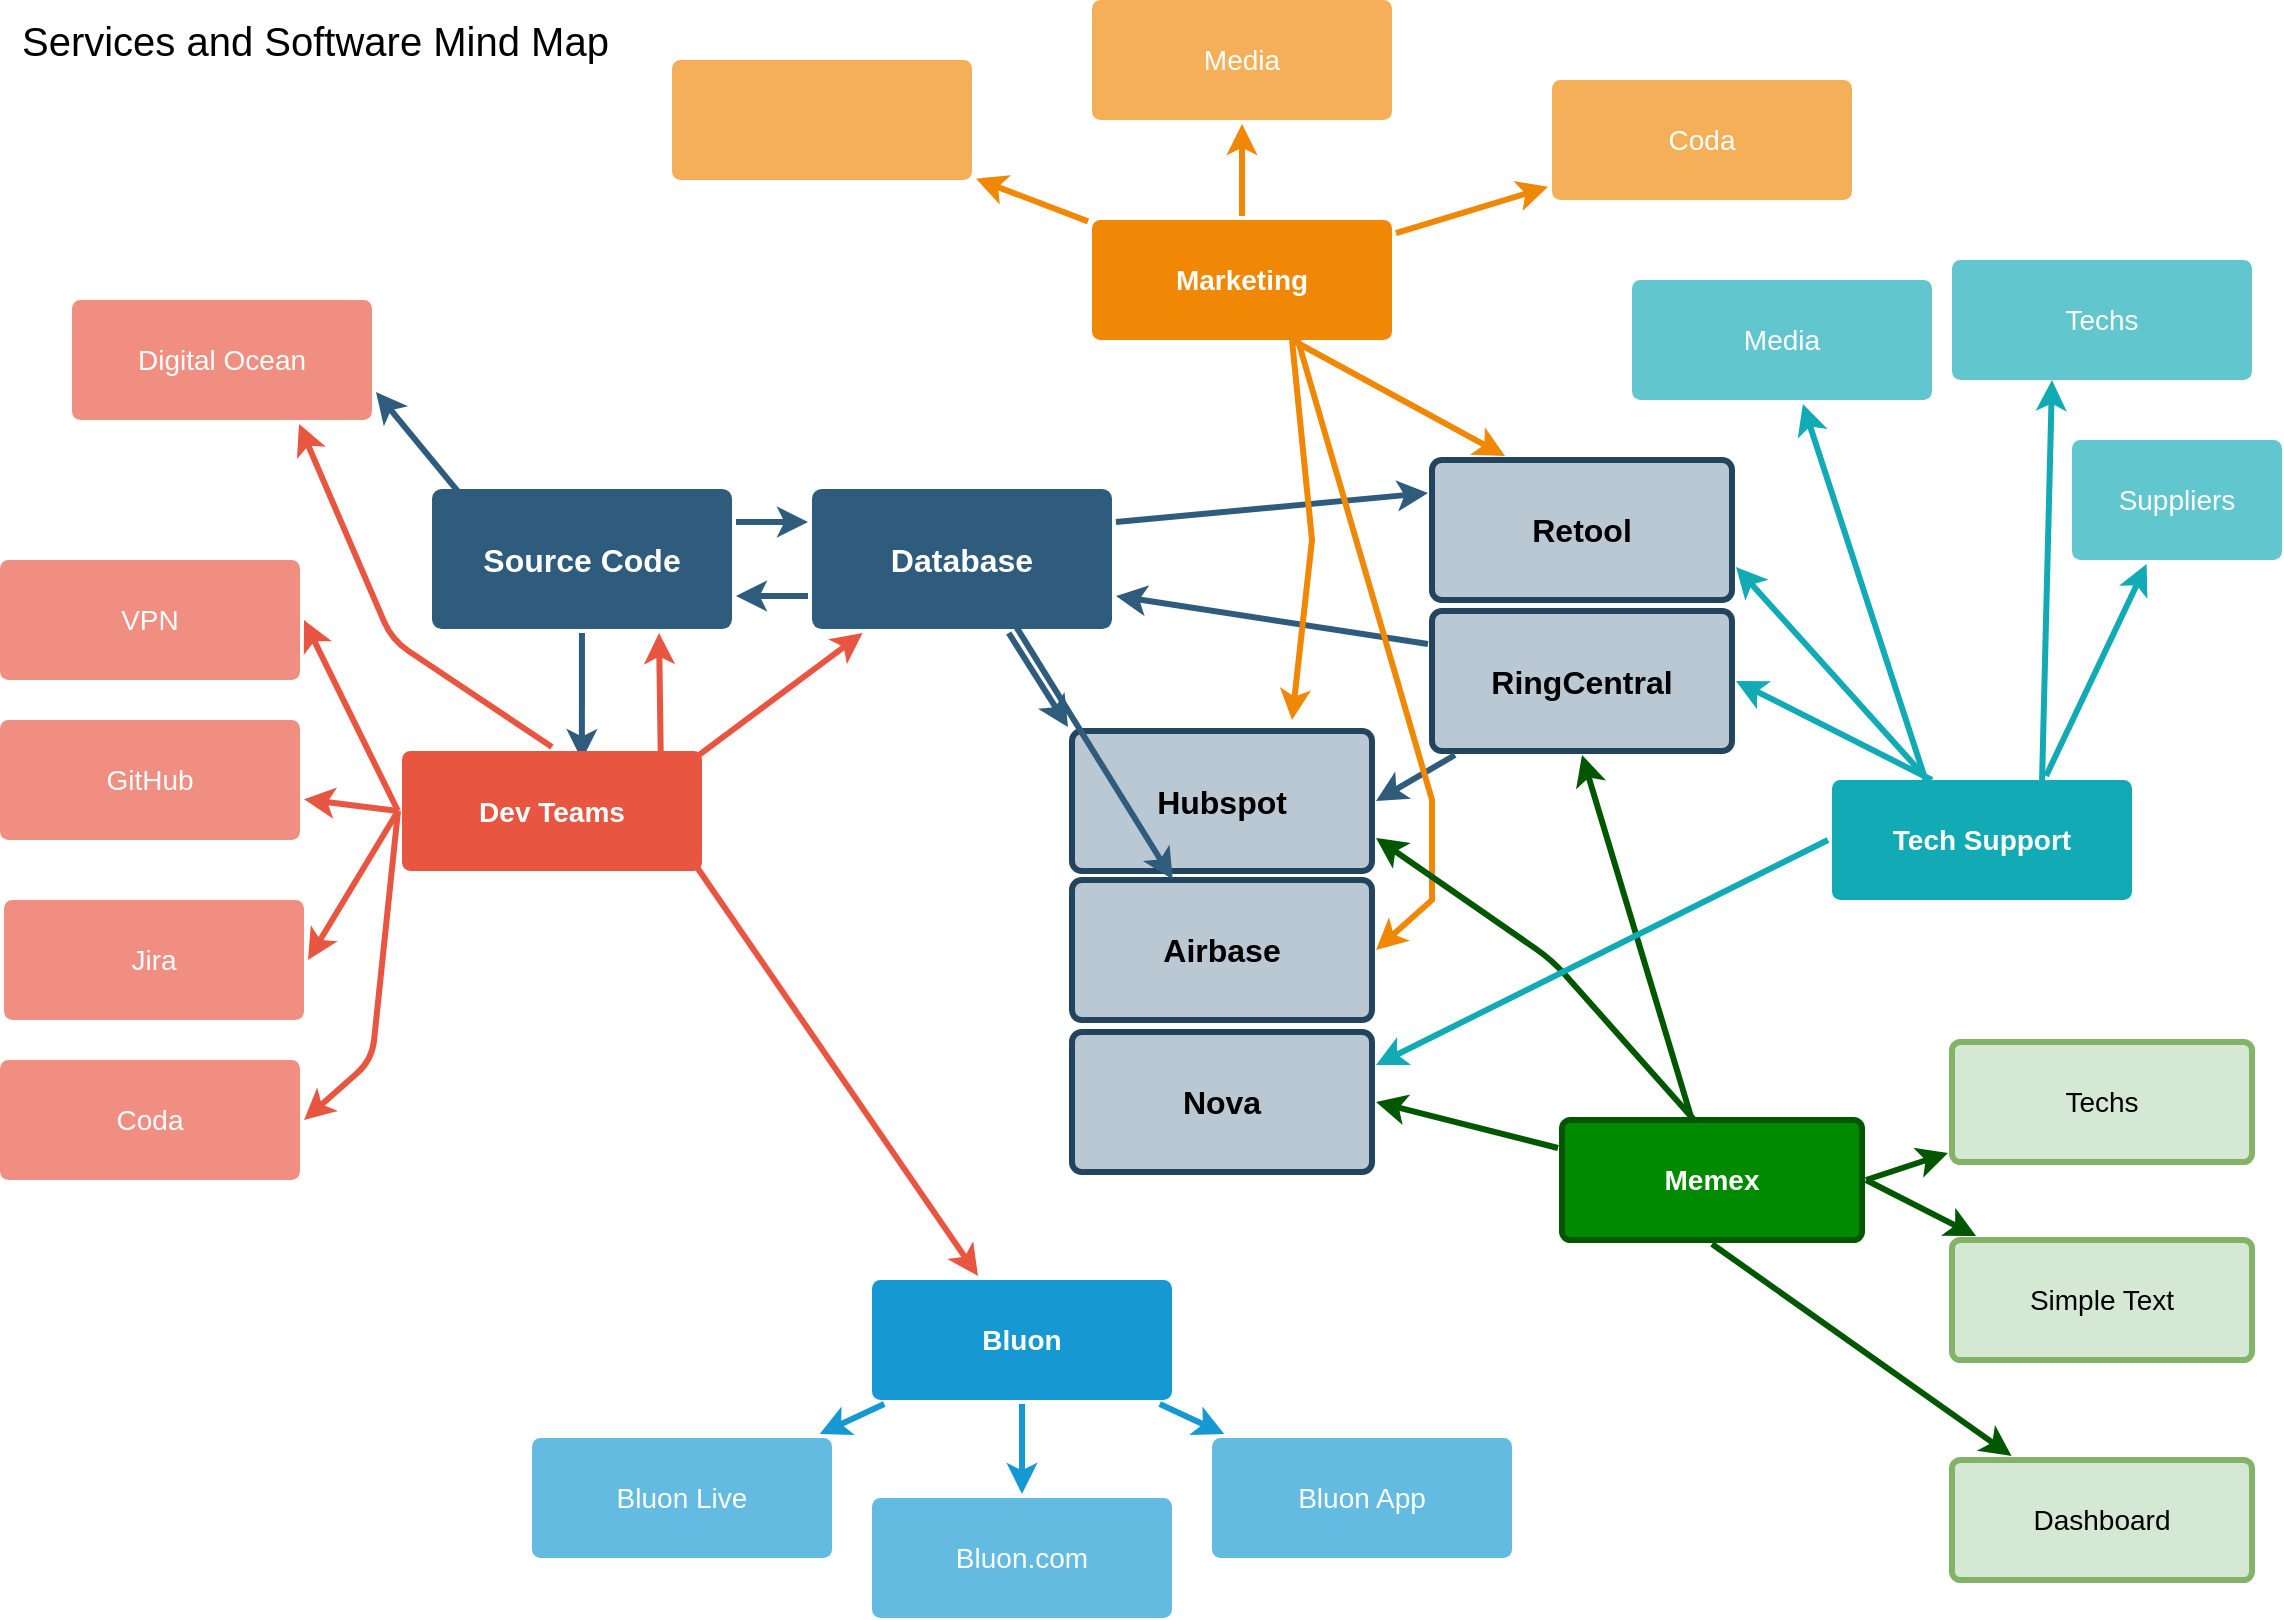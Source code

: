 <mxfile version="20.2.8" type="github">
  <diagram id="6a731a19-8d31-9384-78a2-239565b7b9f0" name="Page-1">
    <mxGraphModel dx="1403" dy="685" grid="1" gridSize="10" guides="1" tooltips="1" connect="1" arrows="1" fold="1" page="1" pageScale="1" pageWidth="1169" pageHeight="827" background="none" math="0" shadow="0">
      <root>
        <mxCell id="0" />
        <mxCell id="1" parent="0" />
        <mxCell id="1745" value="" style="edgeStyle=none;rounded=0;jumpStyle=none;html=1;shadow=0;labelBackgroundColor=none;startArrow=none;startFill=0;endArrow=classic;endFill=1;jettySize=auto;orthogonalLoop=1;strokeColor=#2F5B7C;strokeWidth=3;fontFamily=Helvetica;fontSize=16;fontColor=#23445D;spacing=5;entryX=1;entryY=0.75;entryDx=0;entryDy=0;exitX=0;exitY=0.75;exitDx=0;exitDy=0;" parent="1" source="rBbMezTzvkGCzsImdgay-1779" target="1749" edge="1">
          <mxGeometry relative="1" as="geometry">
            <mxPoint x="517" y="350" as="sourcePoint" />
            <mxPoint x="555" y="310" as="targetPoint" />
          </mxGeometry>
        </mxCell>
        <mxCell id="1748" value="" style="edgeStyle=none;rounded=0;jumpStyle=none;html=1;shadow=0;labelBackgroundColor=none;startArrow=none;startFill=0;endArrow=classic;endFill=1;jettySize=auto;orthogonalLoop=1;strokeColor=#2F5B7C;strokeWidth=3;fontFamily=Helvetica;fontSize=16;fontColor=#23445D;spacing=5;entryX=0.597;entryY=0.102;entryDx=0;entryDy=0;entryPerimeter=0;" parent="1" source="1749" target="1753" edge="1">
          <mxGeometry relative="1" as="geometry" />
        </mxCell>
        <mxCell id="1749" value="Source Code&lt;span style=&quot;color: rgba(0, 0, 0, 0); font-family: monospace; font-size: 0px; font-weight: 400; text-align: start;&quot;&gt;%3CmxGraphModel%3E%3Croot%3E%3CmxCell%20id%3D%220%22%2F%3E%3CmxCell%20id%3D%221%22%20parent%3D%220%22%2F%3E%3CmxCell%20id%3D%222%22%20value%3D%22%22%20style%3D%22edgeStyle%3Dnone%3Brounded%3D1%3BjumpStyle%3Dnone%3Bhtml%3D1%3Bshadow%3D0%3BlabelBackgroundColor%3Dnone%3BstartArrow%3Dnone%3BstartFill%3D0%3BjettySize%3Dauto%3BorthogonalLoop%3D1%3BstrokeColor%3D%23E85642%3BstrokeWidth%3D3%3BfontFamily%3DHelvetica%3BfontSize%3D14%3BfontColor%3D%23FFFFFF%3Bspacing%3D5%3BfontStyle%3D1%3BfillColor%3D%23b0e3e6%3BexitX%3D0.818%3BexitY%3D0%3BexitDx%3D0%3BexitDy%3D0%3BexitPerimeter%3D0%3BentryX%3D0.305%3BentryY%3D0.959%3BentryDx%3D0%3BentryDy%3D0%3BentryPerimeter%3D0%3B%22%20edge%3D%221%22%20parent%3D%221%22%3E%3CmxGeometry%20relative%3D%221%22%20as%3D%22geometry%22%3E%3CmxPoint%20x%3D%22703.972%22%20y%3D%22458%22%20as%3D%22sourcePoint%22%2F%3E%3CmxPoint%20x%3D%22774.97%22%20y%3D%22352.966%22%20as%3D%22targetPoint%22%2F%3E%3C%2FmxGeometry%3E%3C%2FmxCell%3E%3C%2Froot%3E%3C%2FmxGraphModel%3E&lt;/span&gt;" style="rounded=1;whiteSpace=wrap;html=1;shadow=0;labelBackgroundColor=none;strokeColor=none;strokeWidth=3;fillColor=#2F5B7C;fontFamily=Helvetica;fontSize=16;fontColor=#FFFFFF;align=center;fontStyle=1;spacing=5;arcSize=7;perimeterSpacing=2;" parent="1" vertex="1">
          <mxGeometry x="230" y="254.5" width="150" height="70" as="geometry" />
        </mxCell>
        <mxCell id="1750" value="" style="edgeStyle=none;rounded=1;jumpStyle=none;html=1;shadow=0;labelBackgroundColor=none;startArrow=none;startFill=0;jettySize=auto;orthogonalLoop=1;strokeColor=#E85642;strokeWidth=3;fontFamily=Helvetica;fontSize=14;fontColor=#FFFFFF;spacing=5;fontStyle=1;fillColor=#b0e3e6;exitX=0.5;exitY=0;exitDx=0;exitDy=0;entryX=0.75;entryY=1;entryDx=0;entryDy=0;" parent="1" source="1753" target="1756" edge="1">
          <mxGeometry relative="1" as="geometry">
            <Array as="points">
              <mxPoint x="210" y="330" />
            </Array>
          </mxGeometry>
        </mxCell>
        <mxCell id="1751" value="" style="edgeStyle=none;rounded=1;jumpStyle=none;html=1;shadow=0;labelBackgroundColor=none;startArrow=none;startFill=0;jettySize=auto;orthogonalLoop=1;strokeColor=#E85642;strokeWidth=3;fontFamily=Helvetica;fontSize=14;fontColor=#FFFFFF;spacing=5;fontStyle=1;fillColor=#b0e3e6;entryX=1;entryY=0.5;entryDx=0;entryDy=0;exitX=0;exitY=0.5;exitDx=0;exitDy=0;" parent="1" source="1753" target="1755" edge="1">
          <mxGeometry relative="1" as="geometry" />
        </mxCell>
        <mxCell id="1752" value="" style="edgeStyle=none;rounded=1;jumpStyle=none;html=1;shadow=0;labelBackgroundColor=none;startArrow=none;startFill=0;jettySize=auto;orthogonalLoop=1;strokeColor=#E85642;strokeWidth=3;fontFamily=Helvetica;fontSize=14;fontColor=#FFFFFF;spacing=5;fontStyle=1;fillColor=#b0e3e6;exitX=0;exitY=0.5;exitDx=0;exitDy=0;" parent="1" source="1753" target="1754" edge="1">
          <mxGeometry relative="1" as="geometry">
            <mxPoint x="220" y="410" as="sourcePoint" />
          </mxGeometry>
        </mxCell>
        <mxCell id="1753" value="Dev Teams" style="rounded=1;whiteSpace=wrap;html=1;shadow=0;labelBackgroundColor=none;strokeColor=none;strokeWidth=3;fillColor=#e85642;fontFamily=Helvetica;fontSize=14;fontColor=#FFFFFF;align=center;spacing=5;fontStyle=1;arcSize=7;perimeterSpacing=2;" parent="1" vertex="1">
          <mxGeometry x="215" y="385.5" width="150" height="60" as="geometry" />
        </mxCell>
        <mxCell id="1754" value="GitHub" style="rounded=1;whiteSpace=wrap;html=1;shadow=0;labelBackgroundColor=none;strokeColor=none;strokeWidth=3;fillColor=#f08e81;fontFamily=Helvetica;fontSize=14;fontColor=#FFFFFF;align=center;spacing=5;fontStyle=0;arcSize=7;perimeterSpacing=2;" parent="1" vertex="1">
          <mxGeometry x="14" y="370" width="150" height="60" as="geometry" />
        </mxCell>
        <mxCell id="1755" value="VPN" style="rounded=1;whiteSpace=wrap;html=1;shadow=0;labelBackgroundColor=none;strokeColor=none;strokeWidth=3;fillColor=#f08e81;fontFamily=Helvetica;fontSize=14;fontColor=#FFFFFF;align=center;spacing=5;fontStyle=0;arcSize=7;perimeterSpacing=2;" parent="1" vertex="1">
          <mxGeometry x="14" y="290" width="150" height="60" as="geometry" />
        </mxCell>
        <mxCell id="1756" value="Digital Ocean" style="rounded=1;whiteSpace=wrap;html=1;shadow=0;labelBackgroundColor=none;strokeColor=none;strokeWidth=3;fillColor=#f08e81;fontFamily=Helvetica;fontSize=14;fontColor=#FFFFFF;align=center;spacing=5;fontStyle=0;arcSize=7;perimeterSpacing=2;" parent="1" vertex="1">
          <mxGeometry x="50" y="160" width="150" height="60" as="geometry" />
        </mxCell>
        <mxCell id="1757" value="" style="edgeStyle=none;rounded=0;jumpStyle=none;html=1;shadow=0;labelBackgroundColor=none;startArrow=none;startFill=0;endArrow=classic;endFill=1;jettySize=auto;orthogonalLoop=1;strokeColor=#1699D3;strokeWidth=3;fontFamily=Helvetica;fontSize=14;fontColor=#FFFFFF;spacing=5;" parent="1" source="1760" target="1763" edge="1">
          <mxGeometry relative="1" as="geometry" />
        </mxCell>
        <mxCell id="1758" value="" style="edgeStyle=none;rounded=0;jumpStyle=none;html=1;shadow=0;labelBackgroundColor=none;startArrow=none;startFill=0;endArrow=classic;endFill=1;jettySize=auto;orthogonalLoop=1;strokeColor=#1699D3;strokeWidth=3;fontFamily=Helvetica;fontSize=14;fontColor=#FFFFFF;spacing=5;" parent="1" source="1760" target="1762" edge="1">
          <mxGeometry relative="1" as="geometry" />
        </mxCell>
        <mxCell id="1759" value="" style="edgeStyle=none;rounded=0;jumpStyle=none;html=1;shadow=0;labelBackgroundColor=none;startArrow=none;startFill=0;endArrow=classic;endFill=1;jettySize=auto;orthogonalLoop=1;strokeColor=#1699D3;strokeWidth=3;fontFamily=Helvetica;fontSize=14;fontColor=#FFFFFF;spacing=5;" parent="1" source="1760" target="1761" edge="1">
          <mxGeometry relative="1" as="geometry" />
        </mxCell>
        <mxCell id="1760" value="Bluon" style="rounded=1;whiteSpace=wrap;html=1;shadow=0;labelBackgroundColor=none;strokeColor=none;strokeWidth=3;fillColor=#1699d3;fontFamily=Helvetica;fontSize=14;fontColor=#FFFFFF;align=center;spacing=5;fontStyle=1;arcSize=7;perimeterSpacing=2;" parent="1" vertex="1">
          <mxGeometry x="450" y="650" width="150" height="60" as="geometry" />
        </mxCell>
        <mxCell id="1761" value="Bluon App" style="rounded=1;whiteSpace=wrap;html=1;shadow=0;labelBackgroundColor=none;strokeColor=none;strokeWidth=3;fillColor=#64bbe2;fontFamily=Helvetica;fontSize=14;fontColor=#FFFFFF;align=center;spacing=5;arcSize=7;perimeterSpacing=2;" parent="1" vertex="1">
          <mxGeometry x="620" y="729" width="150" height="60" as="geometry" />
        </mxCell>
        <mxCell id="1762" value="Bluon.com" style="rounded=1;whiteSpace=wrap;html=1;shadow=0;labelBackgroundColor=none;strokeColor=none;strokeWidth=3;fillColor=#64bbe2;fontFamily=Helvetica;fontSize=14;fontColor=#FFFFFF;align=center;spacing=5;arcSize=7;perimeterSpacing=2;" parent="1" vertex="1">
          <mxGeometry x="450" y="759" width="150" height="60" as="geometry" />
        </mxCell>
        <mxCell id="1763" value="Bluon Live" style="rounded=1;whiteSpace=wrap;html=1;shadow=0;labelBackgroundColor=none;strokeColor=none;strokeWidth=3;fillColor=#64bbe2;fontFamily=Helvetica;fontSize=14;fontColor=#FFFFFF;align=center;spacing=5;arcSize=7;perimeterSpacing=2;" parent="1" vertex="1">
          <mxGeometry x="280" y="729" width="150" height="60" as="geometry" />
        </mxCell>
        <mxCell id="1764" value="Marketing" style="rounded=1;whiteSpace=wrap;html=1;shadow=0;labelBackgroundColor=none;strokeColor=none;strokeWidth=3;fillColor=#F08705;fontFamily=Helvetica;fontSize=14;fontColor=#FFFFFF;align=center;spacing=5;fontStyle=1;arcSize=7;perimeterSpacing=2;" parent="1" vertex="1">
          <mxGeometry x="560" y="120" width="150" height="60" as="geometry" />
        </mxCell>
        <mxCell id="1765" value="Coda" style="rounded=1;whiteSpace=wrap;html=1;shadow=0;labelBackgroundColor=none;strokeColor=none;strokeWidth=3;fillColor=#f5af58;fontFamily=Helvetica;fontSize=14;fontColor=#FFFFFF;align=center;spacing=5;arcSize=7;perimeterSpacing=2;" parent="1" vertex="1">
          <mxGeometry x="790" y="50" width="150" height="60" as="geometry" />
        </mxCell>
        <mxCell id="1766" value="" style="edgeStyle=none;rounded=0;jumpStyle=none;html=1;shadow=0;labelBackgroundColor=none;startArrow=none;startFill=0;endArrow=classic;endFill=1;jettySize=auto;orthogonalLoop=1;strokeColor=#F08705;strokeWidth=3;fontFamily=Helvetica;fontSize=14;fontColor=#FFFFFF;spacing=5;" parent="1" source="1764" target="1765" edge="1">
          <mxGeometry relative="1" as="geometry" />
        </mxCell>
        <mxCell id="1767" value="Media" style="rounded=1;whiteSpace=wrap;html=1;shadow=0;labelBackgroundColor=none;strokeColor=none;strokeWidth=3;fillColor=#f5af58;fontFamily=Helvetica;fontSize=14;fontColor=#FFFFFF;align=center;spacing=5;arcSize=7;perimeterSpacing=2;" parent="1" vertex="1">
          <mxGeometry x="560" y="10" width="150" height="60" as="geometry" />
        </mxCell>
        <mxCell id="1768" value="" style="edgeStyle=none;rounded=0;jumpStyle=none;html=1;shadow=0;labelBackgroundColor=none;startArrow=none;startFill=0;endArrow=classic;endFill=1;jettySize=auto;orthogonalLoop=1;strokeColor=#F08705;strokeWidth=3;fontFamily=Helvetica;fontSize=14;fontColor=#FFFFFF;spacing=5;" parent="1" source="1764" target="1767" edge="1">
          <mxGeometry relative="1" as="geometry" />
        </mxCell>
        <mxCell id="1769" value="" style="rounded=1;whiteSpace=wrap;html=1;shadow=0;labelBackgroundColor=none;strokeColor=none;strokeWidth=3;fillColor=#f5af58;fontFamily=Helvetica;fontSize=14;fontColor=#FFFFFF;align=center;spacing=5;arcSize=7;perimeterSpacing=2;" parent="1" vertex="1">
          <mxGeometry x="350" y="40" width="150" height="60" as="geometry" />
        </mxCell>
        <mxCell id="1770" value="" style="edgeStyle=none;rounded=0;jumpStyle=none;html=1;shadow=0;labelBackgroundColor=none;startArrow=none;startFill=0;endArrow=classic;endFill=1;jettySize=auto;orthogonalLoop=1;strokeColor=#F08705;strokeWidth=3;fontFamily=Helvetica;fontSize=14;fontColor=#FFFFFF;spacing=5;" parent="1" source="1764" target="1769" edge="1">
          <mxGeometry relative="1" as="geometry" />
        </mxCell>
        <mxCell id="1771" value="Tech Support" style="rounded=1;whiteSpace=wrap;html=1;shadow=0;labelBackgroundColor=none;strokeColor=none;strokeWidth=3;fillColor=#12aab5;fontFamily=Helvetica;fontSize=14;fontColor=#FFFFFF;align=center;spacing=5;fontStyle=1;arcSize=7;perimeterSpacing=2;" parent="1" vertex="1">
          <mxGeometry x="930" y="400.0" width="150" height="60" as="geometry" />
        </mxCell>
        <mxCell id="1774" value="Media" style="rounded=1;whiteSpace=wrap;html=1;shadow=0;labelBackgroundColor=none;strokeColor=none;strokeWidth=3;fillColor=#61c6ce;fontFamily=Helvetica;fontSize=14;fontColor=#FFFFFF;align=center;spacing=5;fontStyle=0;arcSize=7;perimeterSpacing=2;" parent="1" vertex="1">
          <mxGeometry x="830" y="150" width="150" height="60" as="geometry" />
        </mxCell>
        <mxCell id="1775" value="" style="edgeStyle=none;rounded=1;jumpStyle=none;html=1;shadow=0;labelBackgroundColor=none;startArrow=none;startFill=0;jettySize=auto;orthogonalLoop=1;strokeColor=#12AAB5;strokeWidth=3;fontFamily=Helvetica;fontSize=14;fontColor=#FFFFFF;spacing=5;fontStyle=1;fillColor=#b0e3e6;exitX=0.338;exitY=0.188;exitDx=0;exitDy=0;exitPerimeter=0;" parent="1" source="1771" target="1774" edge="1">
          <mxGeometry relative="1" as="geometry" />
        </mxCell>
        <mxCell id="1776" value="Suppliers" style="rounded=1;whiteSpace=wrap;html=1;shadow=0;labelBackgroundColor=none;strokeColor=none;strokeWidth=3;fillColor=#61c6ce;fontFamily=Helvetica;fontSize=14;fontColor=#FFFFFF;align=center;spacing=5;fontStyle=0;arcSize=7;perimeterSpacing=2;" parent="1" vertex="1">
          <mxGeometry x="1050" y="230" width="105" height="60" as="geometry" />
        </mxCell>
        <mxCell id="1777" value="" style="edgeStyle=none;rounded=1;jumpStyle=none;html=1;shadow=0;labelBackgroundColor=none;startArrow=none;startFill=0;jettySize=auto;orthogonalLoop=1;strokeColor=#12AAB5;strokeWidth=3;fontFamily=Helvetica;fontSize=14;fontColor=#FFFFFF;spacing=5;fontStyle=1;fillColor=#b0e3e6;exitX=0.708;exitY=0;exitDx=0;exitDy=0;exitPerimeter=0;" parent="1" target="1776" edge="1" source="1771">
          <mxGeometry relative="1" as="geometry">
            <mxPoint x="1030" y="400" as="sourcePoint" />
          </mxGeometry>
        </mxCell>
        <mxCell id="1778" value="Techs" style="rounded=1;whiteSpace=wrap;html=1;shadow=0;labelBackgroundColor=none;strokeColor=none;strokeWidth=3;fillColor=#61c6ce;fontFamily=Helvetica;fontSize=14;fontColor=#FFFFFF;align=center;spacing=5;fontStyle=0;arcSize=7;perimeterSpacing=2;" parent="1" vertex="1">
          <mxGeometry x="990" y="140" width="150" height="60" as="geometry" />
        </mxCell>
        <mxCell id="1779" value="" style="edgeStyle=none;rounded=1;jumpStyle=none;html=1;shadow=0;labelBackgroundColor=none;startArrow=none;startFill=0;jettySize=auto;orthogonalLoop=1;strokeColor=#12AAB5;strokeWidth=3;fontFamily=Helvetica;fontSize=14;fontColor=#FFFFFF;spacing=5;fontStyle=1;fillColor=#b0e3e6;exitX=0.695;exitY=0.031;exitDx=0;exitDy=0;exitPerimeter=0;" parent="1" source="1771" edge="1">
          <mxGeometry relative="1" as="geometry">
            <mxPoint x="1040" y="200" as="targetPoint" />
          </mxGeometry>
        </mxCell>
        <mxCell id="rBbMezTzvkGCzsImdgay-1779" value="Database" style="rounded=1;whiteSpace=wrap;html=1;shadow=0;labelBackgroundColor=none;strokeColor=none;strokeWidth=3;fillColor=#2F5B7C;fontFamily=Helvetica;fontSize=16;fontColor=#FFFFFF;align=center;fontStyle=1;spacing=5;arcSize=7;perimeterSpacing=2;glass=0;sketch=0;" parent="1" vertex="1">
          <mxGeometry x="420" y="254.5" width="150" height="70" as="geometry" />
        </mxCell>
        <mxCell id="rBbMezTzvkGCzsImdgay-1781" value="" style="edgeStyle=none;rounded=0;jumpStyle=none;html=1;shadow=0;labelBackgroundColor=none;startArrow=none;startFill=0;endArrow=classic;endFill=1;jettySize=auto;orthogonalLoop=1;strokeColor=#2F5B7C;strokeWidth=3;fontFamily=Helvetica;fontSize=16;fontColor=#23445D;spacing=5;exitX=1;exitY=0.25;exitDx=0;exitDy=0;entryX=0;entryY=0.25;entryDx=0;entryDy=0;" parent="1" source="1749" target="rBbMezTzvkGCzsImdgay-1779" edge="1">
          <mxGeometry relative="1" as="geometry">
            <mxPoint x="450" y="270" as="sourcePoint" />
            <mxPoint x="510" y="270" as="targetPoint" />
          </mxGeometry>
        </mxCell>
        <mxCell id="rBbMezTzvkGCzsImdgay-1782" value="Memex" style="rounded=1;whiteSpace=wrap;html=1;shadow=0;labelBackgroundColor=none;strokeColor=#005700;strokeWidth=3;fillColor=#008a00;fontFamily=Helvetica;fontSize=14;align=center;spacing=5;fontStyle=1;arcSize=7;perimeterSpacing=2;fontColor=#ffffff;" parent="1" vertex="1">
          <mxGeometry x="795" y="570.0" width="150" height="60" as="geometry" />
        </mxCell>
        <mxCell id="rBbMezTzvkGCzsImdgay-1783" value="Dashboard" style="rounded=1;whiteSpace=wrap;html=1;shadow=0;labelBackgroundColor=none;strokeColor=#82b366;strokeWidth=3;fillColor=#d5e8d4;fontFamily=Helvetica;fontSize=14;align=center;spacing=5;fontStyle=0;arcSize=7;perimeterSpacing=2;" parent="1" vertex="1">
          <mxGeometry x="990" y="740" width="150" height="60" as="geometry" />
        </mxCell>
        <mxCell id="rBbMezTzvkGCzsImdgay-1784" value="" style="edgeStyle=none;rounded=1;jumpStyle=none;html=1;shadow=0;labelBackgroundColor=none;startArrow=none;startFill=0;jettySize=auto;orthogonalLoop=1;strokeColor=#005700;strokeWidth=3;fontFamily=Helvetica;fontSize=14;fontColor=#FFFFFF;spacing=5;fontStyle=1;fillColor=#008a00;exitX=0.5;exitY=1;exitDx=0;exitDy=0;" parent="1" source="rBbMezTzvkGCzsImdgay-1782" target="rBbMezTzvkGCzsImdgay-1783" edge="1">
          <mxGeometry relative="1" as="geometry">
            <mxPoint x="910" y="630" as="sourcePoint" />
          </mxGeometry>
        </mxCell>
        <mxCell id="rBbMezTzvkGCzsImdgay-1785" value="Simple Text" style="rounded=1;whiteSpace=wrap;html=1;shadow=0;labelBackgroundColor=none;strokeColor=#82b366;strokeWidth=3;fillColor=#d5e8d4;fontFamily=Helvetica;fontSize=14;align=center;spacing=5;fontStyle=0;arcSize=7;perimeterSpacing=2;" parent="1" vertex="1">
          <mxGeometry x="990" y="630" width="150" height="60" as="geometry" />
        </mxCell>
        <mxCell id="rBbMezTzvkGCzsImdgay-1786" value="" style="edgeStyle=none;rounded=1;jumpStyle=none;html=1;shadow=0;labelBackgroundColor=none;startArrow=none;startFill=0;jettySize=auto;orthogonalLoop=1;strokeColor=#005700;strokeWidth=3;fontFamily=Helvetica;fontSize=14;fontColor=#FFFFFF;spacing=5;fontStyle=1;fillColor=#008a00;exitX=1;exitY=0.5;exitDx=0;exitDy=0;" parent="1" source="rBbMezTzvkGCzsImdgay-1782" target="rBbMezTzvkGCzsImdgay-1785" edge="1">
          <mxGeometry relative="1" as="geometry" />
        </mxCell>
        <mxCell id="rBbMezTzvkGCzsImdgay-1787" value="Techs" style="rounded=1;whiteSpace=wrap;html=1;shadow=0;labelBackgroundColor=none;strokeColor=#82b366;strokeWidth=3;fillColor=#d5e8d4;fontFamily=Helvetica;fontSize=14;align=center;spacing=5;fontStyle=0;arcSize=7;perimeterSpacing=2;" parent="1" vertex="1">
          <mxGeometry x="990" y="531" width="150" height="60" as="geometry" />
        </mxCell>
        <mxCell id="rBbMezTzvkGCzsImdgay-1788" value="" style="edgeStyle=none;rounded=1;jumpStyle=none;html=1;shadow=0;labelBackgroundColor=none;startArrow=none;startFill=0;jettySize=auto;orthogonalLoop=1;strokeColor=#005700;strokeWidth=3;fontFamily=Helvetica;fontSize=14;fontColor=#FFFFFF;spacing=5;fontStyle=1;fillColor=#008a00;exitX=1;exitY=0.5;exitDx=0;exitDy=0;" parent="1" source="rBbMezTzvkGCzsImdgay-1782" target="rBbMezTzvkGCzsImdgay-1787" edge="1">
          <mxGeometry relative="1" as="geometry" />
        </mxCell>
        <mxCell id="rBbMezTzvkGCzsImdgay-1791" value="Hubspot" style="rounded=1;whiteSpace=wrap;html=1;shadow=0;labelBackgroundColor=none;strokeColor=#23445d;strokeWidth=3;fillColor=#bac8d3;fontFamily=Helvetica;fontSize=16;align=center;fontStyle=1;spacing=5;arcSize=7;perimeterSpacing=2;" parent="1" vertex="1">
          <mxGeometry x="550" y="375.5" width="150" height="70" as="geometry" />
        </mxCell>
        <mxCell id="rBbMezTzvkGCzsImdgay-1792" value="Airbase" style="rounded=1;whiteSpace=wrap;html=1;shadow=0;labelBackgroundColor=none;strokeColor=#23445d;strokeWidth=3;fillColor=#bac8d3;fontFamily=Helvetica;fontSize=16;align=center;fontStyle=1;spacing=5;arcSize=7;perimeterSpacing=2;" parent="1" vertex="1">
          <mxGeometry x="550" y="450" width="150" height="70" as="geometry" />
        </mxCell>
        <mxCell id="rBbMezTzvkGCzsImdgay-1793" value="Retool" style="rounded=1;whiteSpace=wrap;html=1;shadow=0;labelBackgroundColor=none;strokeColor=#23445d;strokeWidth=3;fillColor=#bac8d3;fontFamily=Helvetica;fontSize=16;align=center;fontStyle=1;spacing=5;arcSize=7;perimeterSpacing=2;" parent="1" vertex="1">
          <mxGeometry x="730" y="240" width="150" height="70" as="geometry" />
        </mxCell>
        <mxCell id="rBbMezTzvkGCzsImdgay-1795" value="" style="edgeStyle=none;rounded=0;jumpStyle=none;html=1;shadow=0;labelBackgroundColor=none;startArrow=none;startFill=0;endArrow=classic;endFill=1;jettySize=auto;orthogonalLoop=1;strokeColor=#2F5B7C;strokeWidth=3;fontFamily=Helvetica;fontSize=16;fontColor=#23445D;spacing=5;exitX=0.097;exitY=0.043;exitDx=0;exitDy=0;entryX=1;entryY=0.75;entryDx=0;entryDy=0;exitPerimeter=0;" parent="1" source="1749" target="1756" edge="1">
          <mxGeometry relative="1" as="geometry">
            <mxPoint x="270.037" y="190" as="sourcePoint" />
            <mxPoint x="269.998" y="253.528" as="targetPoint" />
          </mxGeometry>
        </mxCell>
        <mxCell id="rBbMezTzvkGCzsImdgay-1796" value="" style="edgeStyle=none;rounded=0;jumpStyle=none;html=1;shadow=0;labelBackgroundColor=none;startArrow=none;startFill=0;endArrow=classic;endFill=1;jettySize=auto;orthogonalLoop=1;strokeColor=#2F5B7C;strokeWidth=3;fontFamily=Helvetica;fontSize=16;fontColor=#23445D;spacing=5;entryX=0.34;entryY=0.023;entryDx=0;entryDy=0;entryPerimeter=0;" parent="1" target="rBbMezTzvkGCzsImdgay-1792" edge="1">
          <mxGeometry relative="1" as="geometry">
            <mxPoint x="520" y="320" as="sourcePoint" />
            <mxPoint x="520" y="400" as="targetPoint" />
          </mxGeometry>
        </mxCell>
        <mxCell id="rBbMezTzvkGCzsImdgay-1797" value="" style="edgeStyle=none;rounded=0;jumpStyle=none;html=1;shadow=0;labelBackgroundColor=none;startArrow=none;startFill=0;endArrow=classic;endFill=1;jettySize=auto;orthogonalLoop=1;strokeColor=#2F5B7C;strokeWidth=3;fontFamily=Helvetica;fontSize=16;fontColor=#23445D;spacing=5;entryX=0;entryY=0;entryDx=0;entryDy=0;" parent="1" source="rBbMezTzvkGCzsImdgay-1779" target="rBbMezTzvkGCzsImdgay-1791" edge="1">
          <mxGeometry relative="1" as="geometry">
            <mxPoint x="590.037" y="306.47" as="sourcePoint" />
            <mxPoint x="589.998" y="369.998" as="targetPoint" />
          </mxGeometry>
        </mxCell>
        <mxCell id="rBbMezTzvkGCzsImdgay-1798" value="" style="edgeStyle=none;rounded=0;jumpStyle=none;html=1;shadow=0;labelBackgroundColor=none;startArrow=none;startFill=0;endArrow=classic;endFill=1;jettySize=auto;orthogonalLoop=1;strokeColor=#2F5B7C;strokeWidth=3;fontFamily=Helvetica;fontSize=16;fontColor=#23445D;spacing=5;entryX=0;entryY=0.25;entryDx=0;entryDy=0;exitX=1;exitY=0.25;exitDx=0;exitDy=0;" parent="1" source="rBbMezTzvkGCzsImdgay-1779" target="rBbMezTzvkGCzsImdgay-1793" edge="1">
          <mxGeometry relative="1" as="geometry">
            <mxPoint x="344.977" y="366.5" as="sourcePoint" />
            <mxPoint x="344.938" y="430.028" as="targetPoint" />
          </mxGeometry>
        </mxCell>
        <mxCell id="rBbMezTzvkGCzsImdgay-1799" value="" style="edgeStyle=none;rounded=1;jumpStyle=none;html=1;shadow=0;labelBackgroundColor=none;startArrow=none;startFill=0;jettySize=auto;orthogonalLoop=1;strokeColor=#E85642;strokeWidth=3;fontFamily=Helvetica;fontSize=14;fontColor=#FFFFFF;spacing=5;fontStyle=1;fillColor=#b0e3e6;exitX=0.955;exitY=0.102;exitDx=0;exitDy=0;exitPerimeter=0;" parent="1" source="1753" target="rBbMezTzvkGCzsImdgay-1779" edge="1">
          <mxGeometry relative="1" as="geometry">
            <mxPoint x="460" y="380" as="sourcePoint" />
            <mxPoint x="420" y="420" as="targetPoint" />
          </mxGeometry>
        </mxCell>
        <mxCell id="rBbMezTzvkGCzsImdgay-1801" value="" style="edgeStyle=none;rounded=1;jumpStyle=none;html=1;shadow=0;labelBackgroundColor=none;startArrow=none;startFill=0;jettySize=auto;orthogonalLoop=1;strokeColor=#E85642;strokeWidth=3;fontFamily=Helvetica;fontSize=14;fontColor=#FFFFFF;spacing=5;fontStyle=1;fillColor=#b0e3e6;entryX=0.75;entryY=1;entryDx=0;entryDy=0;exitX=0.853;exitY=0.044;exitDx=0;exitDy=0;exitPerimeter=0;" parent="1" source="1753" target="1749" edge="1">
          <mxGeometry relative="1" as="geometry">
            <mxPoint x="480" y="400" as="sourcePoint" />
            <mxPoint x="476.5" y="346.5" as="targetPoint" />
          </mxGeometry>
        </mxCell>
        <mxCell id="rBbMezTzvkGCzsImdgay-1802" value="" style="edgeStyle=none;rounded=1;jumpStyle=none;html=1;shadow=0;labelBackgroundColor=none;startArrow=none;startFill=0;jettySize=auto;orthogonalLoop=1;strokeColor=#E85642;strokeWidth=3;fontFamily=Helvetica;fontSize=14;fontColor=#FFFFFF;spacing=5;fontStyle=1;fillColor=#b0e3e6;" parent="1" target="1760" edge="1">
          <mxGeometry relative="1" as="geometry">
            <mxPoint x="360" y="440" as="sourcePoint" />
            <mxPoint x="486.5" y="356.5" as="targetPoint" />
          </mxGeometry>
        </mxCell>
        <mxCell id="rBbMezTzvkGCzsImdgay-1803" value="" style="edgeStyle=none;rounded=1;jumpStyle=none;html=1;shadow=0;labelBackgroundColor=none;startArrow=none;startFill=0;jettySize=auto;orthogonalLoop=1;strokeColor=#12AAB5;strokeWidth=3;fontFamily=Helvetica;fontSize=14;fontColor=#FFFFFF;spacing=5;fontStyle=1;fillColor=#b0e3e6;entryX=1;entryY=0.5;entryDx=0;entryDy=0;" parent="1" target="rBbMezTzvkGCzsImdgay-1808" edge="1">
          <mxGeometry relative="1" as="geometry">
            <mxPoint x="980" y="400" as="sourcePoint" />
            <mxPoint x="929" y="222" as="targetPoint" />
          </mxGeometry>
        </mxCell>
        <mxCell id="rBbMezTzvkGCzsImdgay-1804" value="" style="edgeStyle=none;rounded=1;jumpStyle=none;html=1;shadow=0;labelBackgroundColor=none;startArrow=none;startFill=0;jettySize=auto;orthogonalLoop=1;strokeColor=#E85642;strokeWidth=3;fontFamily=Helvetica;fontSize=14;fontColor=#FFFFFF;spacing=5;fontStyle=1;fillColor=#b0e3e6;exitX=0;exitY=0.5;exitDx=0;exitDy=0;entryX=1;entryY=0.5;entryDx=0;entryDy=0;" parent="1" target="rBbMezTzvkGCzsImdgay-1805" edge="1" source="1753">
          <mxGeometry relative="1" as="geometry">
            <mxPoint x="220" y="410" as="sourcePoint" />
          </mxGeometry>
        </mxCell>
        <mxCell id="rBbMezTzvkGCzsImdgay-1805" value="Jira" style="rounded=1;whiteSpace=wrap;html=1;shadow=0;labelBackgroundColor=none;strokeColor=none;strokeWidth=3;fillColor=#f08e81;fontFamily=Helvetica;fontSize=14;fontColor=#FFFFFF;align=center;spacing=5;fontStyle=0;arcSize=7;perimeterSpacing=2;" parent="1" vertex="1">
          <mxGeometry x="16" y="460" width="150" height="60" as="geometry" />
        </mxCell>
        <mxCell id="rBbMezTzvkGCzsImdgay-1806" value="" style="edgeStyle=none;rounded=1;jumpStyle=none;html=1;shadow=0;labelBackgroundColor=none;startArrow=none;startFill=0;jettySize=auto;orthogonalLoop=1;strokeColor=#E85642;strokeWidth=3;fontFamily=Helvetica;fontSize=14;fontColor=#FFFFFF;spacing=5;fontStyle=1;fillColor=#b0e3e6;exitX=0;exitY=0.5;exitDx=0;exitDy=0;entryX=1;entryY=0.5;entryDx=0;entryDy=0;" parent="1" target="rBbMezTzvkGCzsImdgay-1807" edge="1" source="1753">
          <mxGeometry relative="1" as="geometry">
            <mxPoint x="220" y="410" as="sourcePoint" />
            <Array as="points">
              <mxPoint x="200" y="540" />
            </Array>
          </mxGeometry>
        </mxCell>
        <mxCell id="rBbMezTzvkGCzsImdgay-1807" value="Coda" style="rounded=1;whiteSpace=wrap;html=1;shadow=0;labelBackgroundColor=none;strokeColor=none;strokeWidth=3;fillColor=#f08e81;fontFamily=Helvetica;fontSize=14;fontColor=#FFFFFF;align=center;spacing=5;fontStyle=0;arcSize=7;perimeterSpacing=2;" parent="1" vertex="1">
          <mxGeometry x="14" y="540" width="150" height="60" as="geometry" />
        </mxCell>
        <mxCell id="rBbMezTzvkGCzsImdgay-1808" value="RingCentral" style="rounded=1;whiteSpace=wrap;html=1;shadow=0;labelBackgroundColor=none;strokeColor=#23445d;strokeWidth=3;fillColor=#bac8d3;fontFamily=Helvetica;fontSize=16;align=center;fontStyle=1;spacing=5;arcSize=7;perimeterSpacing=2;" parent="1" vertex="1">
          <mxGeometry x="730" y="315.5" width="150" height="70" as="geometry" />
        </mxCell>
        <mxCell id="rBbMezTzvkGCzsImdgay-1809" value="" style="edgeStyle=none;rounded=1;jumpStyle=none;html=1;shadow=0;labelBackgroundColor=none;startArrow=none;startFill=0;jettySize=auto;orthogonalLoop=1;strokeColor=#005700;strokeWidth=3;fontFamily=Helvetica;fontSize=14;fontColor=#FFFFFF;spacing=5;fontStyle=1;fillColor=#008a00;entryX=0.5;entryY=1;entryDx=0;entryDy=0;" parent="1" target="rBbMezTzvkGCzsImdgay-1808" edge="1">
          <mxGeometry relative="1" as="geometry">
            <mxPoint x="860" y="570" as="sourcePoint" />
            <mxPoint x="998" y="586.4" as="targetPoint" />
          </mxGeometry>
        </mxCell>
        <mxCell id="rBbMezTzvkGCzsImdgay-1810" value="" style="edgeStyle=none;rounded=1;jumpStyle=none;html=1;shadow=0;labelBackgroundColor=none;startArrow=none;startFill=0;jettySize=auto;orthogonalLoop=1;strokeColor=#12AAB5;strokeWidth=3;fontFamily=Helvetica;fontSize=14;fontColor=#FFFFFF;spacing=5;fontStyle=1;fillColor=#b0e3e6;entryX=1;entryY=0.75;entryDx=0;entryDy=0;" parent="1" source="1771" target="rBbMezTzvkGCzsImdgay-1793" edge="1">
          <mxGeometry relative="1" as="geometry">
            <mxPoint x="1050" y="330" as="sourcePoint" />
            <mxPoint x="1079.167" y="302" as="targetPoint" />
          </mxGeometry>
        </mxCell>
        <mxCell id="rBbMezTzvkGCzsImdgay-1811" value="" style="edgeStyle=none;rounded=0;jumpStyle=none;html=1;shadow=0;labelBackgroundColor=none;startArrow=none;startFill=0;endArrow=classic;endFill=1;jettySize=auto;orthogonalLoop=1;strokeColor=#2F5B7C;strokeWidth=3;fontFamily=Helvetica;fontSize=16;fontColor=#23445D;spacing=5;entryX=1;entryY=0.5;entryDx=0;entryDy=0;" parent="1" source="rBbMezTzvkGCzsImdgay-1808" target="rBbMezTzvkGCzsImdgay-1791" edge="1">
          <mxGeometry relative="1" as="geometry">
            <mxPoint x="574.758" y="336.5" as="sourcePoint" />
            <mxPoint x="653" y="378" as="targetPoint" />
          </mxGeometry>
        </mxCell>
        <mxCell id="rBbMezTzvkGCzsImdgay-1812" value="" style="edgeStyle=none;rounded=0;jumpStyle=none;html=1;shadow=0;labelBackgroundColor=none;startArrow=none;startFill=0;endArrow=classic;endFill=1;jettySize=auto;orthogonalLoop=1;strokeColor=#2F5B7C;strokeWidth=3;fontFamily=Helvetica;fontSize=16;fontColor=#23445D;spacing=5;entryX=1;entryY=0.75;entryDx=0;entryDy=0;exitX=0;exitY=0.25;exitDx=0;exitDy=0;" parent="1" source="rBbMezTzvkGCzsImdgay-1808" target="rBbMezTzvkGCzsImdgay-1779" edge="1">
          <mxGeometry relative="1" as="geometry">
            <mxPoint x="868" y="438" as="sourcePoint" />
            <mxPoint x="807" y="415" as="targetPoint" />
            <Array as="points" />
          </mxGeometry>
        </mxCell>
        <mxCell id="rBbMezTzvkGCzsImdgay-1813" value="" style="edgeStyle=none;rounded=0;jumpStyle=none;html=1;shadow=0;labelBackgroundColor=none;startArrow=none;startFill=0;endArrow=classic;endFill=1;jettySize=auto;orthogonalLoop=1;strokeColor=#F08705;strokeWidth=3;fontFamily=Helvetica;fontSize=14;fontColor=#FFFFFF;spacing=5;entryX=0.25;entryY=0;entryDx=0;entryDy=0;" parent="1" target="rBbMezTzvkGCzsImdgay-1793" edge="1">
          <mxGeometry relative="1" as="geometry">
            <mxPoint x="660" y="180" as="sourcePoint" />
            <mxPoint x="645" y="82" as="targetPoint" />
          </mxGeometry>
        </mxCell>
        <mxCell id="rBbMezTzvkGCzsImdgay-1814" value="" style="edgeStyle=none;rounded=0;jumpStyle=none;html=1;shadow=0;labelBackgroundColor=none;startArrow=none;startFill=0;endArrow=classic;endFill=1;jettySize=auto;orthogonalLoop=1;strokeColor=#F08705;strokeWidth=3;fontFamily=Helvetica;fontSize=14;fontColor=#FFFFFF;spacing=5;" parent="1" edge="1">
          <mxGeometry relative="1" as="geometry">
            <mxPoint x="660" y="180" as="sourcePoint" />
            <mxPoint x="660" y="370" as="targetPoint" />
            <Array as="points">
              <mxPoint x="670" y="280" />
            </Array>
          </mxGeometry>
        </mxCell>
        <mxCell id="rBbMezTzvkGCzsImdgay-1815" value="" style="edgeStyle=none;rounded=0;jumpStyle=none;html=1;shadow=0;labelBackgroundColor=none;startArrow=none;startFill=0;endArrow=classic;endFill=1;jettySize=auto;orthogonalLoop=1;strokeColor=#F08705;strokeWidth=3;fontFamily=Helvetica;fontSize=14;fontColor=#FFFFFF;spacing=5;entryX=1;entryY=0.5;entryDx=0;entryDy=0;" parent="1" target="rBbMezTzvkGCzsImdgay-1792" edge="1">
          <mxGeometry relative="1" as="geometry">
            <mxPoint x="660" y="170" as="sourcePoint" />
            <mxPoint x="703.666" y="379.036" as="targetPoint" />
            <Array as="points">
              <mxPoint x="730" y="410" />
              <mxPoint x="730" y="430" />
              <mxPoint x="730" y="460" />
            </Array>
          </mxGeometry>
        </mxCell>
        <mxCell id="rBbMezTzvkGCzsImdgay-1817" value="&lt;font style=&quot;font-size: 20px;&quot;&gt;Services and Software Mind Map&amp;nbsp;&lt;/font&gt;" style="text;html=1;resizable=0;autosize=1;align=center;verticalAlign=middle;points=[];fillColor=none;strokeColor=none;rounded=0;" parent="1" vertex="1">
          <mxGeometry x="14" y="10" width="320" height="40" as="geometry" />
        </mxCell>
        <mxCell id="AGIVTFOoXaDguOvCoOzC-1779" value="" style="edgeStyle=none;rounded=1;jumpStyle=none;html=1;shadow=0;labelBackgroundColor=none;startArrow=none;startFill=0;jettySize=auto;orthogonalLoop=1;strokeColor=#005700;strokeWidth=3;fontFamily=Helvetica;fontSize=14;fontColor=#FFFFFF;spacing=5;fontStyle=1;fillColor=#008a00;entryX=1;entryY=0.75;entryDx=0;entryDy=0;exitX=0.448;exitY=0.047;exitDx=0;exitDy=0;exitPerimeter=0;" edge="1" parent="1" source="rBbMezTzvkGCzsImdgay-1782" target="rBbMezTzvkGCzsImdgay-1791">
          <mxGeometry relative="1" as="geometry">
            <mxPoint x="890" y="570" as="sourcePoint" />
            <mxPoint x="945" y="512" as="targetPoint" />
            <Array as="points">
              <mxPoint x="790" y="490" />
            </Array>
          </mxGeometry>
        </mxCell>
        <mxCell id="AGIVTFOoXaDguOvCoOzC-1782" value="" style="edgeStyle=none;rounded=1;jumpStyle=none;html=1;shadow=0;labelBackgroundColor=none;startArrow=none;startFill=0;jettySize=auto;orthogonalLoop=1;strokeColor=#005700;strokeWidth=3;fontFamily=Helvetica;fontSize=14;fontColor=#FFFFFF;spacing=5;fontStyle=1;fillColor=#008a00;exitX=0;exitY=0.25;exitDx=0;exitDy=0;entryX=1;entryY=0.5;entryDx=0;entryDy=0;" edge="1" parent="1" source="rBbMezTzvkGCzsImdgay-1782" target="AGIVTFOoXaDguOvCoOzC-1783">
          <mxGeometry relative="1" as="geometry">
            <mxPoint x="957" y="633.692" as="sourcePoint" />
            <mxPoint x="885" y="718" as="targetPoint" />
          </mxGeometry>
        </mxCell>
        <mxCell id="AGIVTFOoXaDguOvCoOzC-1783" value="Nova" style="rounded=1;whiteSpace=wrap;html=1;shadow=0;labelBackgroundColor=none;strokeColor=#23445d;strokeWidth=3;fillColor=#bac8d3;fontFamily=Helvetica;fontSize=16;align=center;fontStyle=1;spacing=5;arcSize=7;perimeterSpacing=2;" vertex="1" parent="1">
          <mxGeometry x="550" y="526" width="150" height="70" as="geometry" />
        </mxCell>
        <mxCell id="AGIVTFOoXaDguOvCoOzC-1785" value="" style="edgeStyle=none;rounded=1;jumpStyle=none;html=1;shadow=0;labelBackgroundColor=none;startArrow=none;startFill=0;jettySize=auto;orthogonalLoop=1;strokeColor=#12AAB5;strokeWidth=3;fontFamily=Helvetica;fontSize=14;fontColor=#FFFFFF;spacing=5;fontStyle=1;fillColor=#b0e3e6;entryX=1;entryY=0.25;entryDx=0;entryDy=0;exitX=0;exitY=0.5;exitDx=0;exitDy=0;" edge="1" parent="1" source="1771" target="AGIVTFOoXaDguOvCoOzC-1783">
          <mxGeometry relative="1" as="geometry">
            <mxPoint x="990" y="410" as="sourcePoint" />
            <mxPoint x="892" y="360.5" as="targetPoint" />
          </mxGeometry>
        </mxCell>
      </root>
    </mxGraphModel>
  </diagram>
</mxfile>
